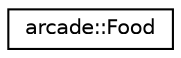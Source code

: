 digraph "Graphical Class Hierarchy"
{
 // LATEX_PDF_SIZE
  edge [fontname="Helvetica",fontsize="10",labelfontname="Helvetica",labelfontsize="10"];
  node [fontname="Helvetica",fontsize="10",shape=record];
  rankdir="LR";
  Node0 [label="arcade::Food",height=0.2,width=0.4,color="black", fillcolor="white", style="filled",URL="$classarcade_1_1_food.html",tooltip=" "];
}
